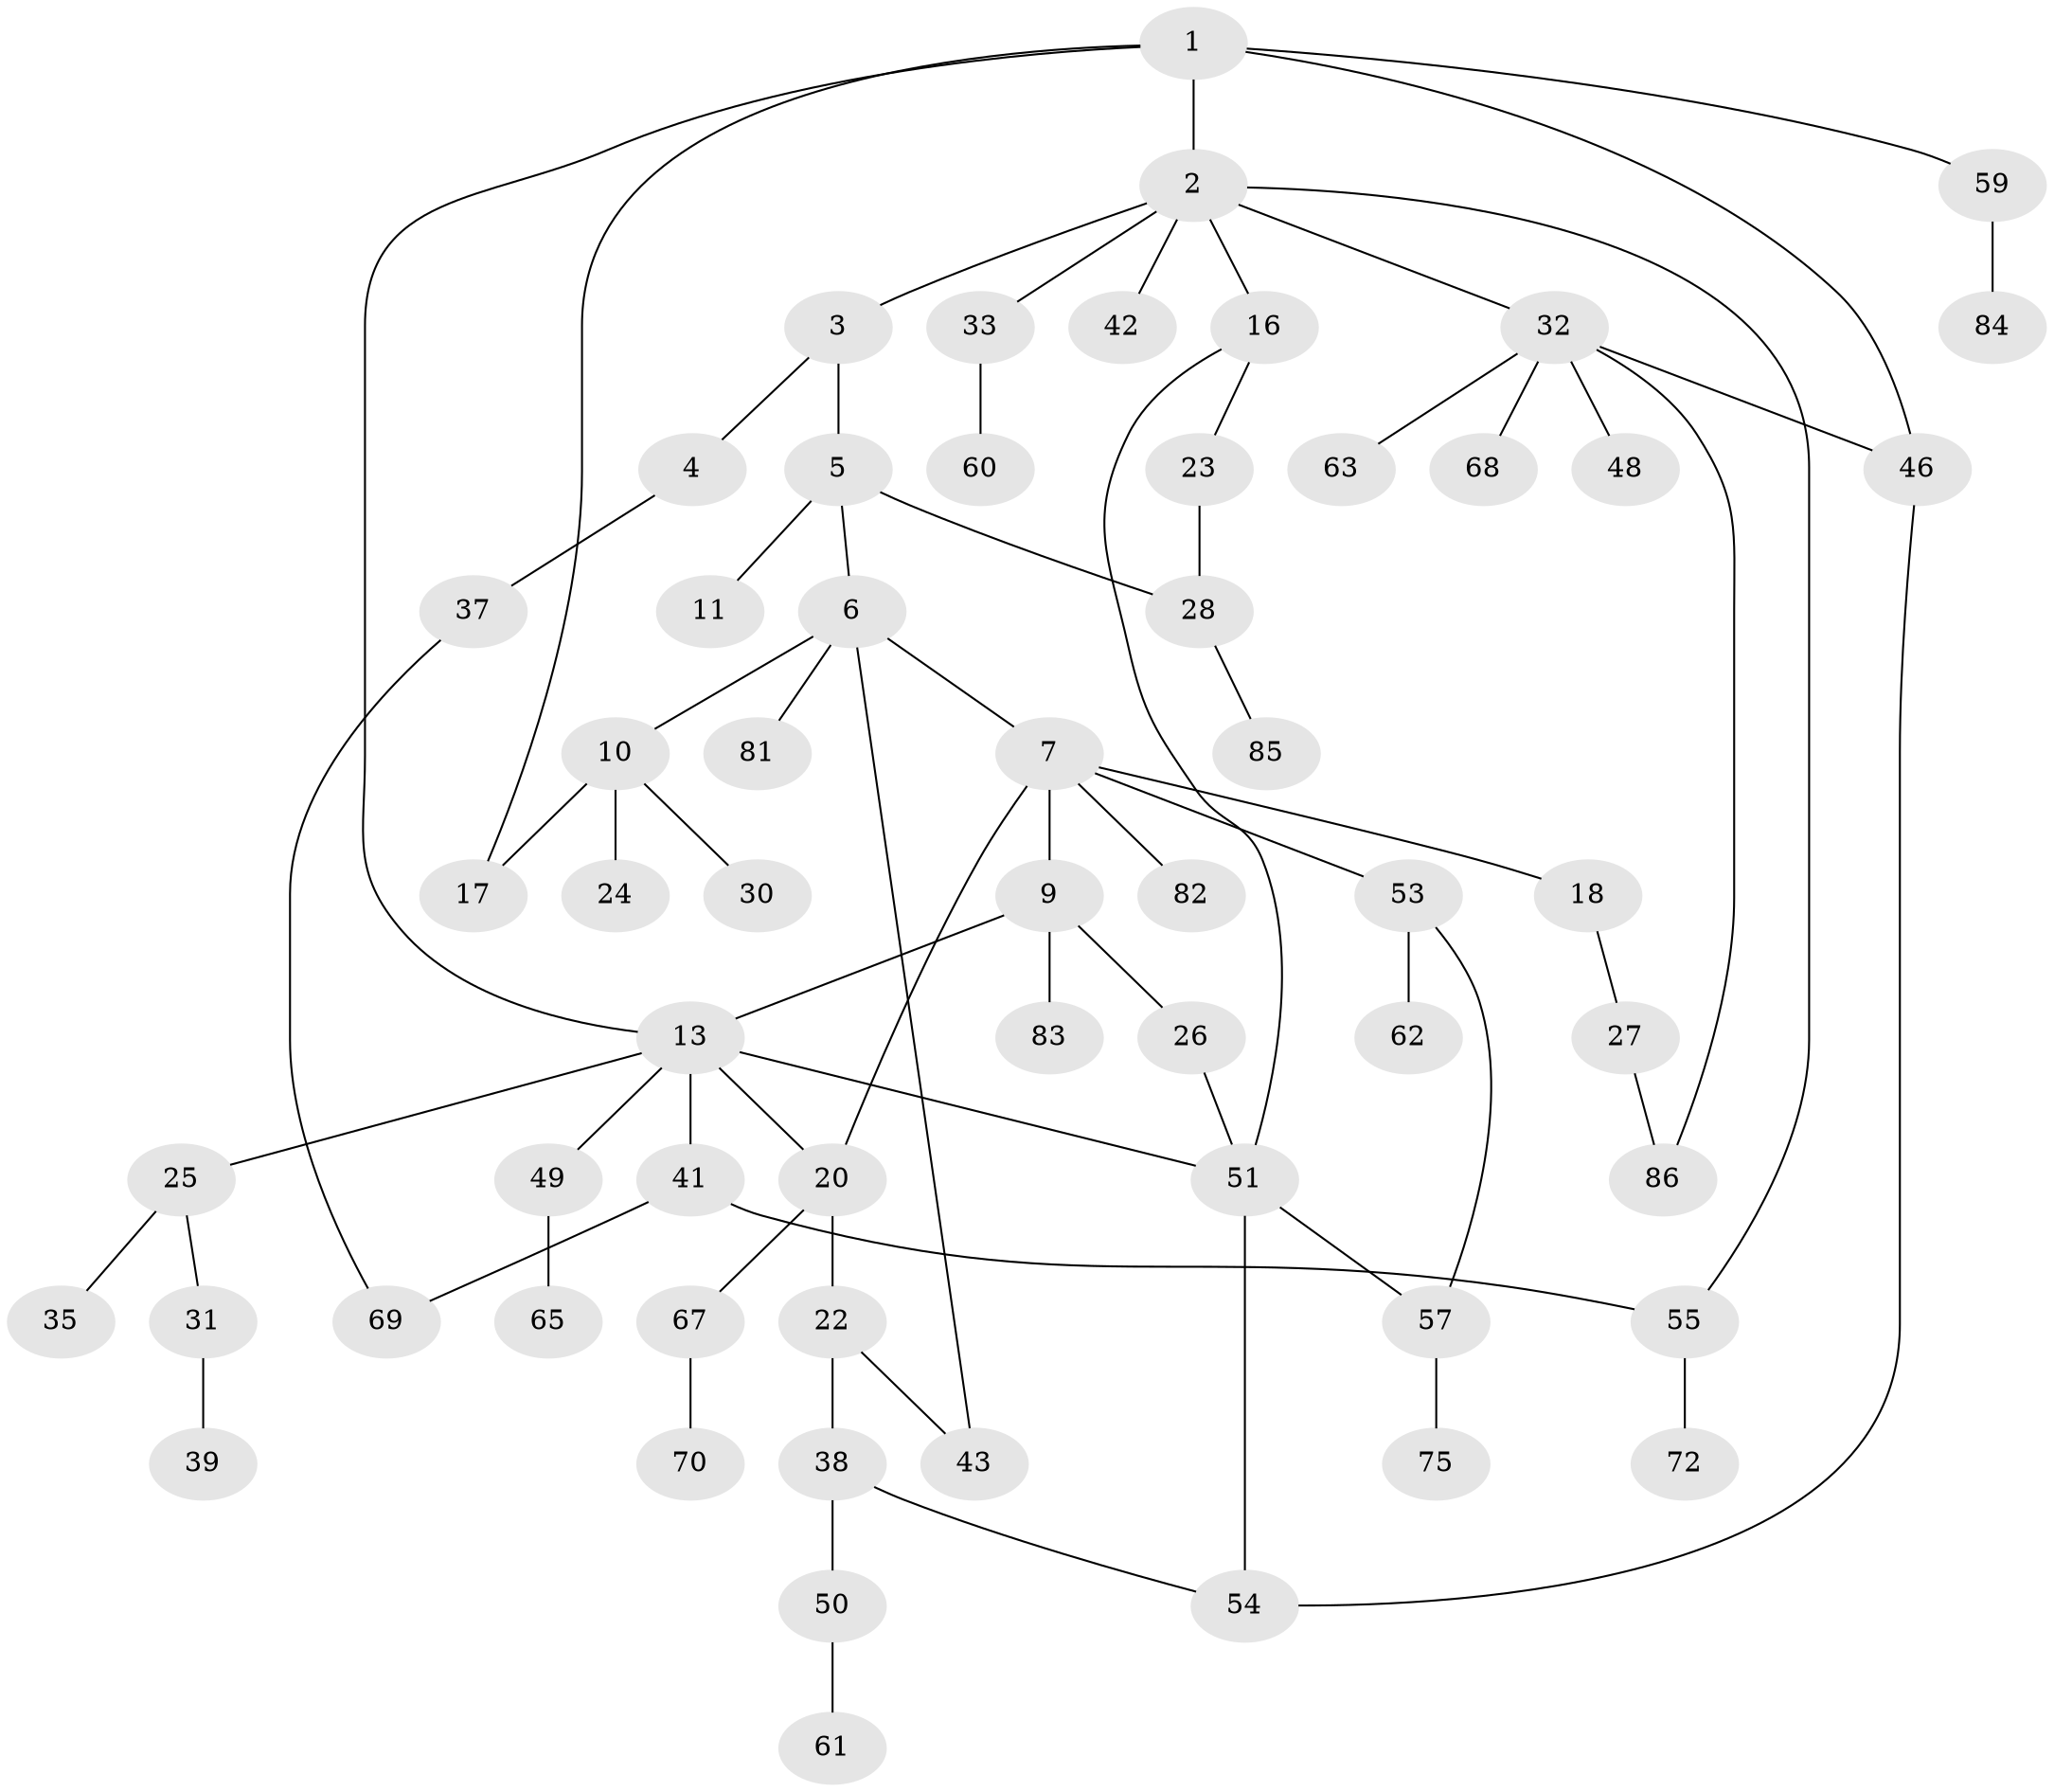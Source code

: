 // Generated by graph-tools (version 1.1) at 2025/23/03/03/25 07:23:34]
// undirected, 60 vertices, 73 edges
graph export_dot {
graph [start="1"]
  node [color=gray90,style=filled];
  1 [super="+8"];
  2 [super="+21"];
  3;
  4;
  5 [super="+12"];
  6;
  7 [super="+47"];
  9 [super="+19"];
  10 [super="+14"];
  11;
  13 [super="+15"];
  16;
  17;
  18 [super="+34"];
  20 [super="+29"];
  22 [super="+64"];
  23 [super="+56"];
  24;
  25;
  26;
  27 [super="+40"];
  28 [super="+36"];
  30;
  31;
  32 [super="+44"];
  33;
  35;
  37 [super="+66"];
  38 [super="+74"];
  39;
  41 [super="+45"];
  42;
  43;
  46 [super="+77"];
  48;
  49 [super="+52"];
  50;
  51 [super="+76"];
  53;
  54;
  55 [super="+58"];
  57 [super="+73"];
  59 [super="+80"];
  60;
  61 [super="+71"];
  62;
  63;
  65 [super="+79"];
  67;
  68;
  69 [super="+78"];
  70;
  72;
  75;
  81 [super="+87"];
  82;
  83;
  84;
  85;
  86;
  1 -- 2;
  1 -- 46;
  1 -- 13;
  1 -- 59;
  1 -- 17;
  2 -- 3;
  2 -- 16;
  2 -- 42;
  2 -- 55;
  2 -- 32;
  2 -- 33;
  3 -- 4;
  3 -- 5;
  4 -- 37;
  5 -- 6;
  5 -- 11;
  5 -- 28;
  6 -- 7;
  6 -- 10;
  6 -- 43;
  6 -- 81;
  7 -- 9;
  7 -- 18;
  7 -- 53;
  7 -- 82;
  7 -- 20;
  9 -- 13;
  9 -- 26;
  9 -- 83;
  10 -- 24;
  10 -- 17;
  10 -- 30;
  13 -- 41;
  13 -- 49;
  13 -- 51;
  13 -- 20;
  13 -- 25;
  16 -- 23;
  16 -- 51;
  18 -- 27;
  20 -- 22;
  20 -- 67;
  22 -- 38;
  22 -- 43;
  23 -- 28;
  25 -- 31;
  25 -- 35;
  26 -- 51;
  27 -- 86;
  28 -- 85;
  31 -- 39;
  32 -- 46;
  32 -- 48;
  32 -- 63;
  32 -- 86;
  32 -- 68;
  33 -- 60;
  37 -- 69;
  38 -- 50;
  38 -- 54;
  41 -- 69;
  41 -- 55;
  46 -- 54;
  49 -- 65;
  50 -- 61;
  51 -- 57;
  51 -- 54;
  53 -- 62;
  53 -- 57;
  55 -- 72;
  57 -- 75;
  59 -- 84;
  67 -- 70;
}

